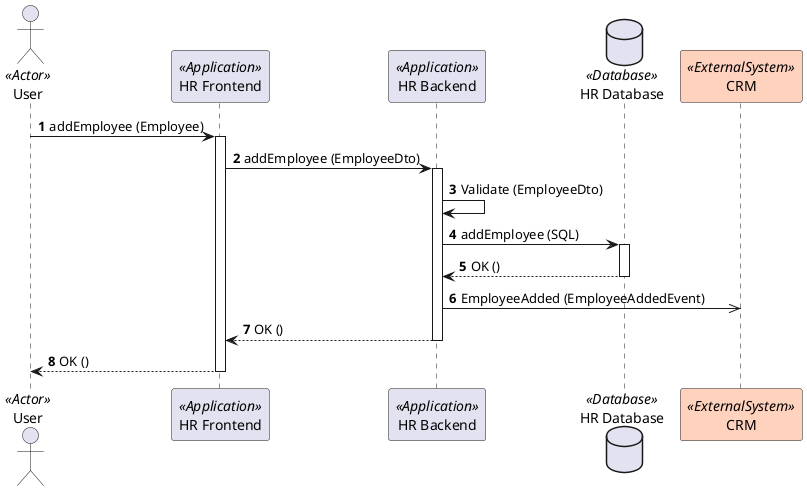 @startuml
'Generated by Modeler - do not change.
autonumber

actor "User" as user <<Actor>> 

participant "HR Frontend" as hr_frontend <<Application>> 

participant "HR Backend" as hr_backend <<Application>> 

database "HR Database" as hr_database <<Database>> 

participant "CRM" as crm <<ExternalSystem>> #FFD2BE

user -> hr_frontend : addEmployee (Employee)
activate hr_frontend

hr_frontend -> hr_backend : addEmployee (EmployeeDto)
activate hr_backend

hr_backend -> hr_backend : Validate (EmployeeDto)
hr_backend -> hr_database : addEmployee (SQL)
activate hr_database

hr_database --> hr_backend : OK ()
deactivate hr_database

hr_backend ->> crm : EmployeeAdded (EmployeeAddedEvent)
hr_backend --> hr_frontend : OK ()
deactivate hr_backend

hr_frontend --> user : OK ()
deactivate hr_frontend


@enduml

